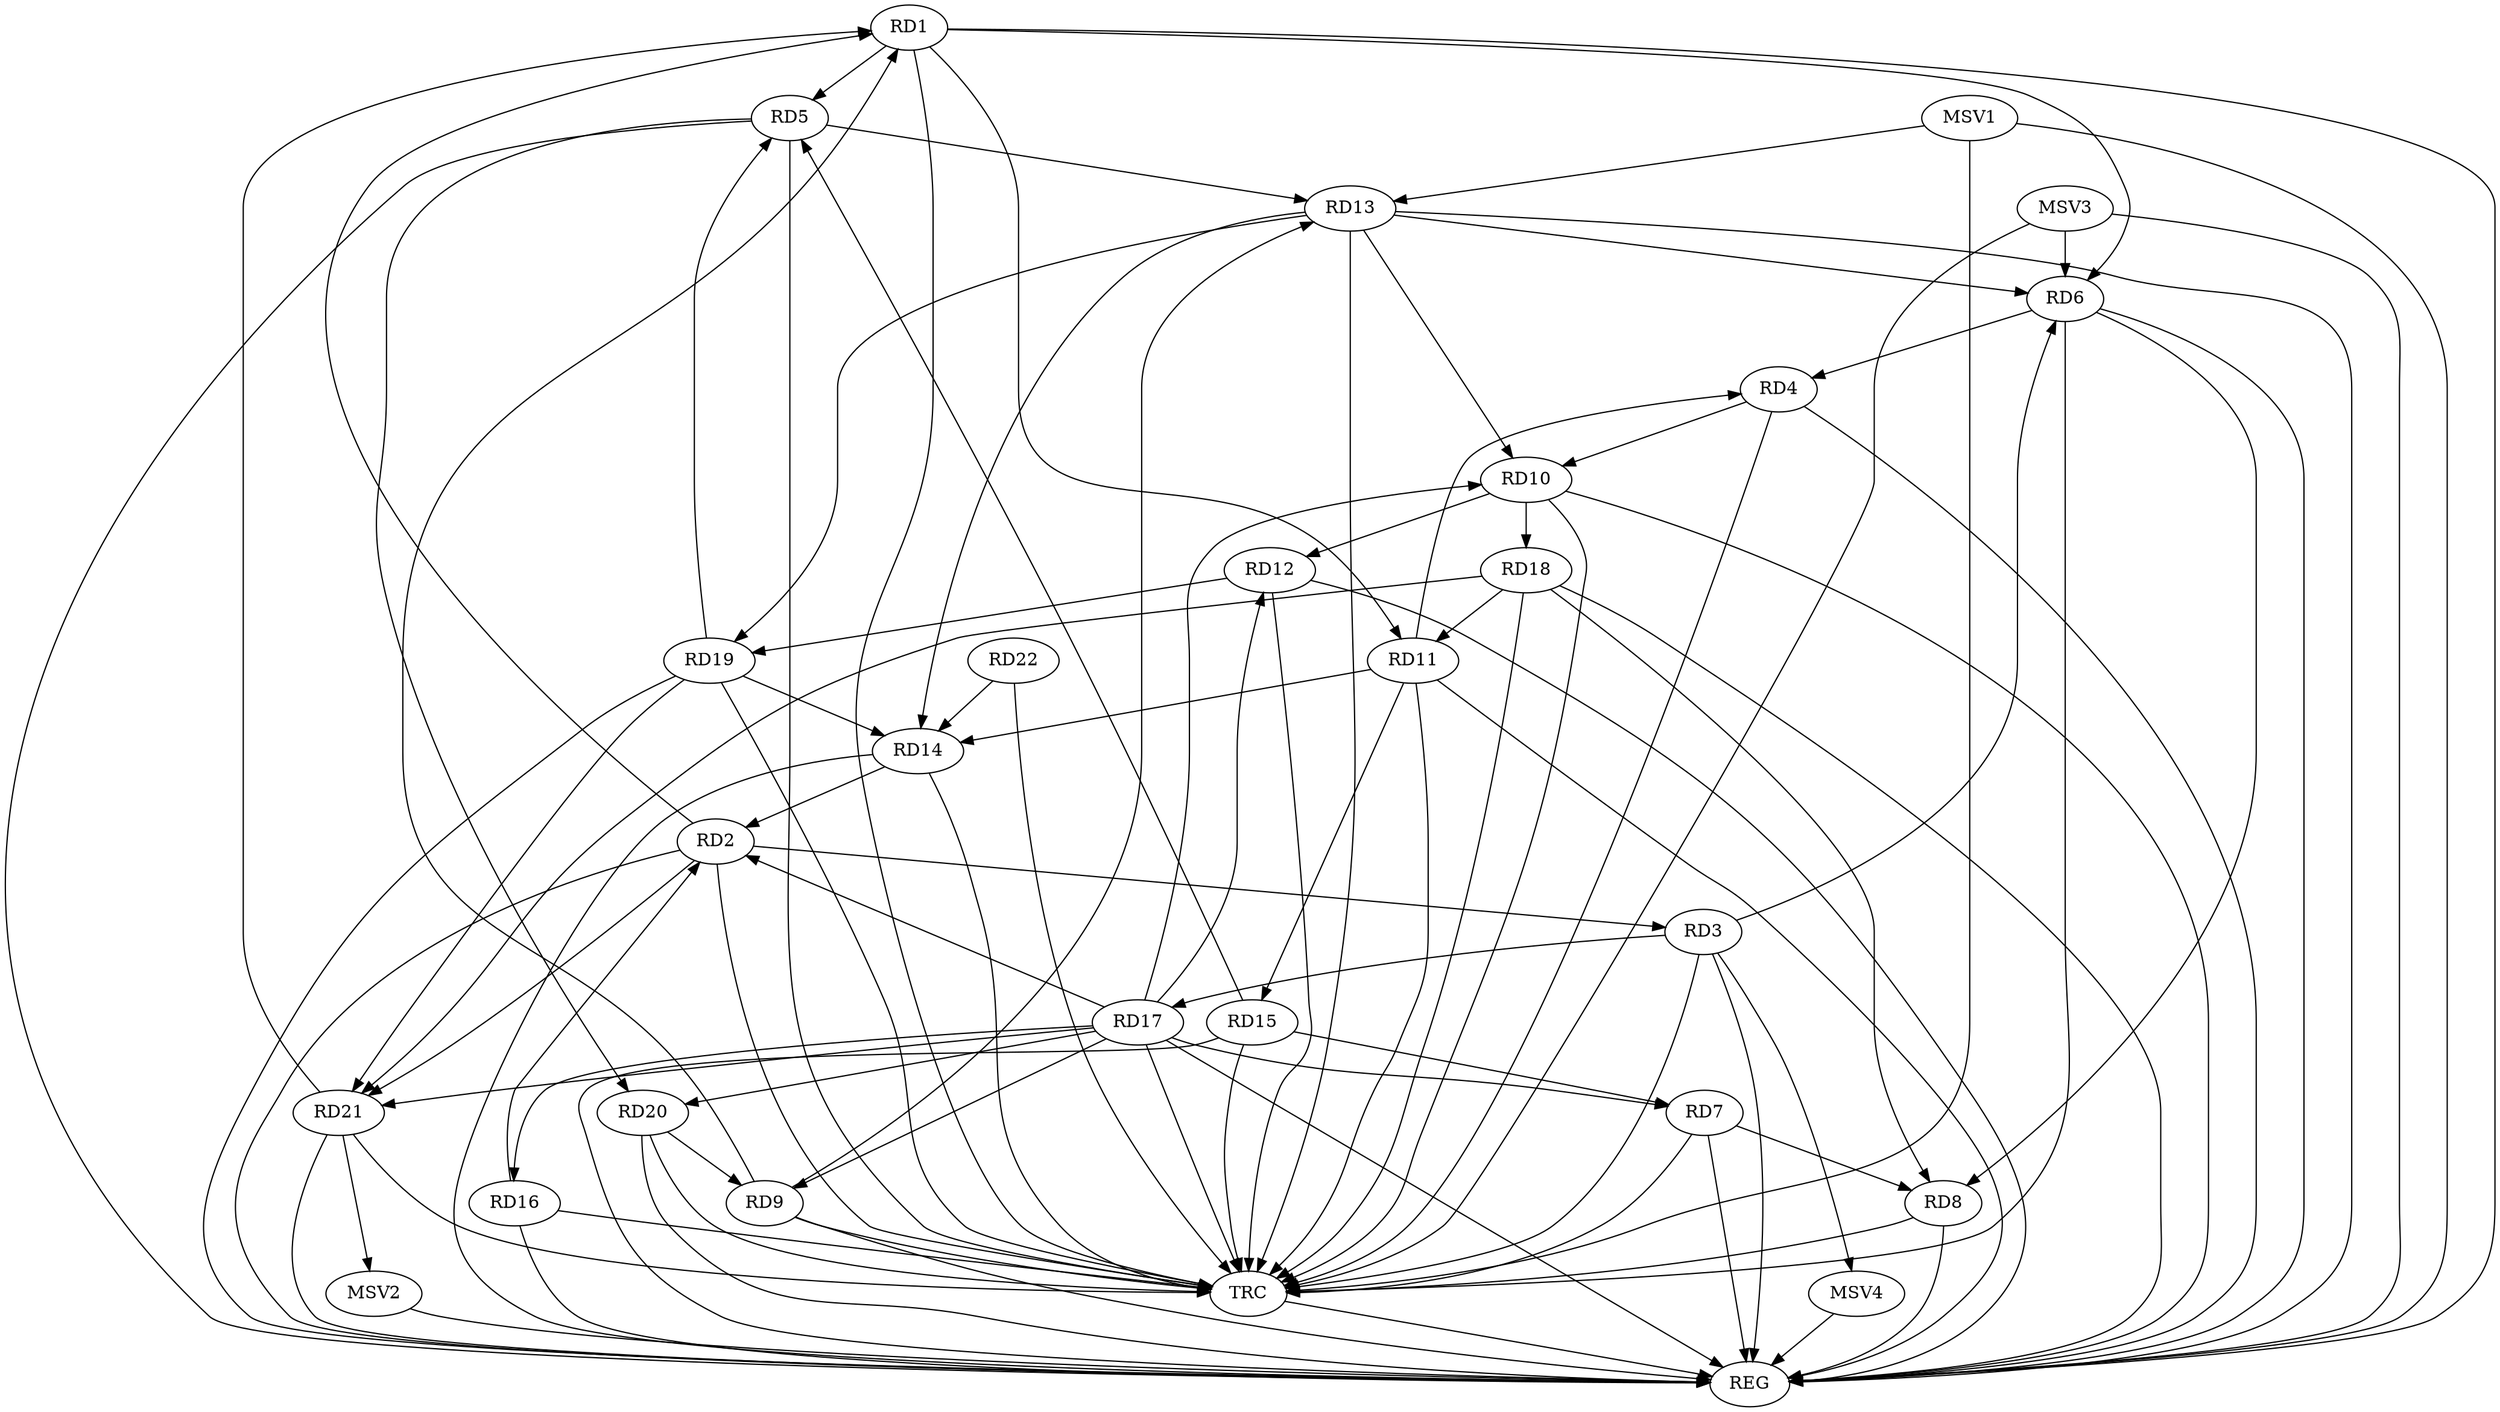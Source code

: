 strict digraph G {
  RD1 [ label="RD1" ];
  RD2 [ label="RD2" ];
  RD3 [ label="RD3" ];
  RD4 [ label="RD4" ];
  RD5 [ label="RD5" ];
  RD6 [ label="RD6" ];
  RD7 [ label="RD7" ];
  RD8 [ label="RD8" ];
  RD9 [ label="RD9" ];
  RD10 [ label="RD10" ];
  RD11 [ label="RD11" ];
  RD12 [ label="RD12" ];
  RD13 [ label="RD13" ];
  RD14 [ label="RD14" ];
  RD15 [ label="RD15" ];
  RD16 [ label="RD16" ];
  RD17 [ label="RD17" ];
  RD18 [ label="RD18" ];
  RD19 [ label="RD19" ];
  RD20 [ label="RD20" ];
  RD21 [ label="RD21" ];
  RD22 [ label="RD22" ];
  REG [ label="REG" ];
  TRC [ label="TRC" ];
  MSV1 [ label="MSV1" ];
  MSV2 [ label="MSV2" ];
  MSV3 [ label="MSV3" ];
  MSV4 [ label="MSV4" ];
  RD2 -> RD1;
  RD1 -> RD5;
  RD1 -> RD6;
  RD9 -> RD1;
  RD1 -> RD11;
  RD21 -> RD1;
  RD2 -> RD3;
  RD14 -> RD2;
  RD16 -> RD2;
  RD17 -> RD2;
  RD2 -> RD21;
  RD3 -> RD6;
  RD3 -> RD17;
  RD6 -> RD4;
  RD4 -> RD10;
  RD11 -> RD4;
  RD5 -> RD13;
  RD15 -> RD5;
  RD19 -> RD5;
  RD5 -> RD20;
  RD6 -> RD8;
  RD13 -> RD6;
  RD7 -> RD8;
  RD15 -> RD7;
  RD17 -> RD7;
  RD18 -> RD8;
  RD9 -> RD13;
  RD17 -> RD9;
  RD20 -> RD9;
  RD10 -> RD12;
  RD13 -> RD10;
  RD17 -> RD10;
  RD10 -> RD18;
  RD11 -> RD14;
  RD11 -> RD15;
  RD18 -> RD11;
  RD12 -> RD19;
  RD13 -> RD14;
  RD13 -> RD19;
  RD19 -> RD14;
  RD22 -> RD14;
  RD17 -> RD21;
  RD18 -> RD21;
  RD19 -> RD21;
  RD1 -> REG;
  RD2 -> REG;
  RD3 -> REG;
  RD4 -> REG;
  RD5 -> REG;
  RD6 -> REG;
  RD7 -> REG;
  RD8 -> REG;
  RD9 -> REG;
  RD10 -> REG;
  RD11 -> REG;
  RD12 -> REG;
  RD13 -> REG;
  RD14 -> REG;
  RD15 -> REG;
  RD16 -> REG;
  RD17 -> REG;
  RD18 -> REG;
  RD19 -> REG;
  RD20 -> REG;
  RD21 -> REG;
  RD1 -> TRC;
  RD2 -> TRC;
  RD3 -> TRC;
  RD4 -> TRC;
  RD5 -> TRC;
  RD6 -> TRC;
  RD7 -> TRC;
  RD8 -> TRC;
  RD9 -> TRC;
  RD10 -> TRC;
  RD11 -> TRC;
  RD12 -> TRC;
  RD13 -> TRC;
  RD14 -> TRC;
  RD15 -> TRC;
  RD16 -> TRC;
  RD17 -> TRC;
  RD18 -> TRC;
  RD19 -> TRC;
  RD20 -> TRC;
  RD21 -> TRC;
  RD22 -> TRC;
  TRC -> REG;
  RD17 -> RD16;
  RD17 -> RD12;
  RD17 -> RD20;
  MSV1 -> RD13;
  MSV1 -> REG;
  MSV1 -> TRC;
  RD21 -> MSV2;
  MSV2 -> REG;
  MSV3 -> RD6;
  MSV3 -> REG;
  MSV3 -> TRC;
  RD3 -> MSV4;
  MSV4 -> REG;
}
